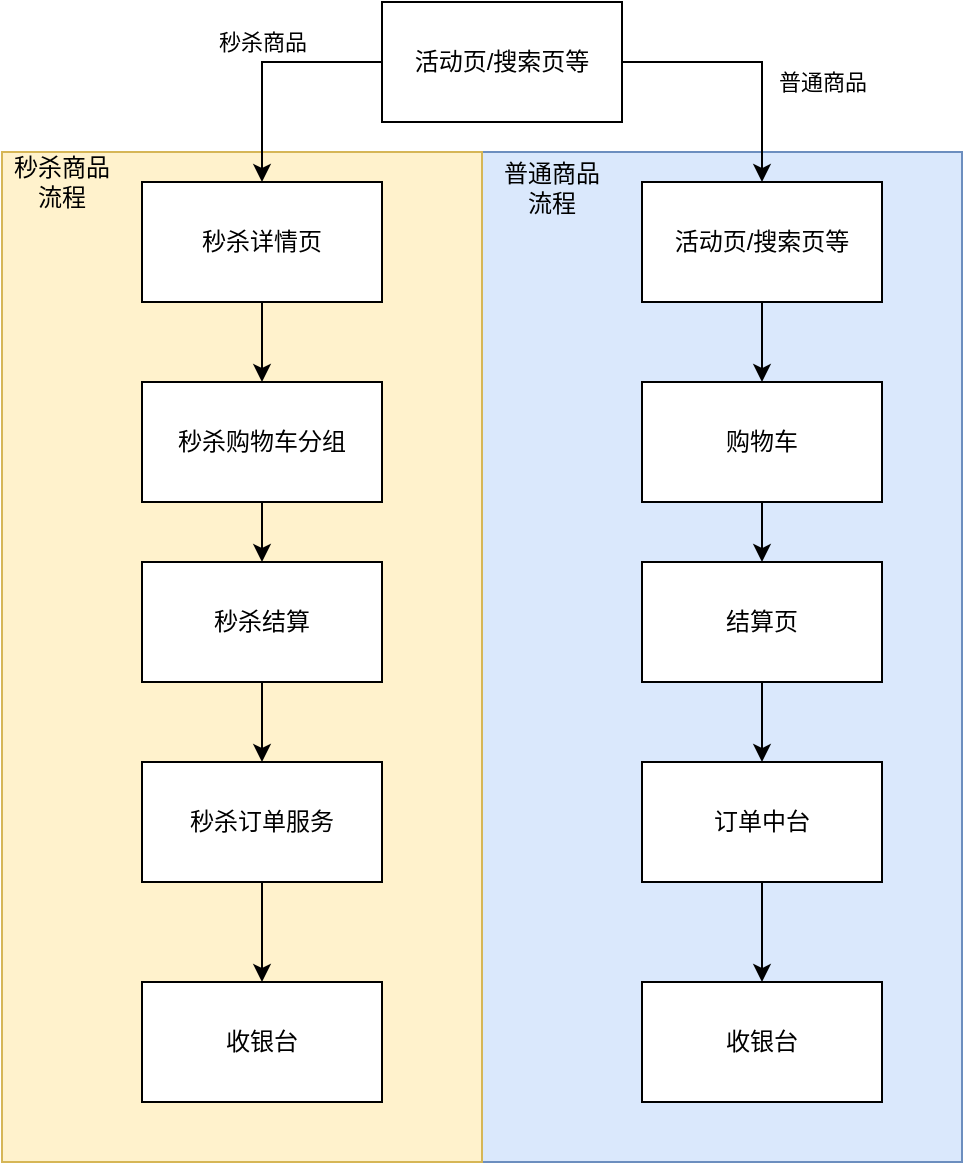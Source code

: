 <mxfile version="24.5.3" type="device">
  <diagram name="第 1 页" id="EImq2FnYkqNTXNDGZi3I">
    <mxGraphModel dx="1384" dy="843" grid="1" gridSize="10" guides="1" tooltips="1" connect="1" arrows="1" fold="1" page="1" pageScale="1" pageWidth="827" pageHeight="1169" math="0" shadow="0">
      <root>
        <mxCell id="0" />
        <mxCell id="1" parent="0" />
        <mxCell id="8r7M1XJQ7sehqmHyqpZ4-33" value="" style="rounded=0;whiteSpace=wrap;html=1;fillColor=#dae8fc;strokeColor=#6c8ebf;" vertex="1" parent="1">
          <mxGeometry x="430" y="355" width="240" height="505" as="geometry" />
        </mxCell>
        <mxCell id="8r7M1XJQ7sehqmHyqpZ4-32" value="" style="rounded=0;whiteSpace=wrap;html=1;fillColor=#fff2cc;strokeColor=#d6b656;" vertex="1" parent="1">
          <mxGeometry x="190" y="355" width="240" height="505" as="geometry" />
        </mxCell>
        <mxCell id="8r7M1XJQ7sehqmHyqpZ4-5" value="" style="edgeStyle=orthogonalEdgeStyle;rounded=0;orthogonalLoop=1;jettySize=auto;html=1;" edge="1" parent="1" source="8r7M1XJQ7sehqmHyqpZ4-1" target="8r7M1XJQ7sehqmHyqpZ4-4">
          <mxGeometry relative="1" as="geometry" />
        </mxCell>
        <mxCell id="8r7M1XJQ7sehqmHyqpZ4-9" value="普通商品" style="edgeLabel;html=1;align=center;verticalAlign=middle;resizable=0;points=[];" vertex="1" connectable="0" parent="8r7M1XJQ7sehqmHyqpZ4-5">
          <mxGeometry x="0.347" y="4" relative="1" as="geometry">
            <mxPoint x="26" y="-8" as="offset" />
          </mxGeometry>
        </mxCell>
        <mxCell id="8r7M1XJQ7sehqmHyqpZ4-7" value="" style="edgeStyle=orthogonalEdgeStyle;rounded=0;orthogonalLoop=1;jettySize=auto;html=1;" edge="1" parent="1" source="8r7M1XJQ7sehqmHyqpZ4-1" target="8r7M1XJQ7sehqmHyqpZ4-6">
          <mxGeometry relative="1" as="geometry">
            <Array as="points">
              <mxPoint x="320" y="310" />
            </Array>
          </mxGeometry>
        </mxCell>
        <mxCell id="8r7M1XJQ7sehqmHyqpZ4-8" value="秒杀商品" style="edgeLabel;html=1;align=center;verticalAlign=middle;resizable=0;points=[];" vertex="1" connectable="0" parent="8r7M1XJQ7sehqmHyqpZ4-7">
          <mxGeometry x="0.38" y="-3" relative="1" as="geometry">
            <mxPoint x="3" y="-33" as="offset" />
          </mxGeometry>
        </mxCell>
        <mxCell id="8r7M1XJQ7sehqmHyqpZ4-1" value="活动页/搜索页等" style="rounded=0;whiteSpace=wrap;html=1;" vertex="1" parent="1">
          <mxGeometry x="380" y="280" width="120" height="60" as="geometry" />
        </mxCell>
        <mxCell id="8r7M1XJQ7sehqmHyqpZ4-30" style="edgeStyle=orthogonalEdgeStyle;rounded=0;orthogonalLoop=1;jettySize=auto;html=1;" edge="1" parent="1" source="8r7M1XJQ7sehqmHyqpZ4-4" target="8r7M1XJQ7sehqmHyqpZ4-24">
          <mxGeometry relative="1" as="geometry" />
        </mxCell>
        <mxCell id="8r7M1XJQ7sehqmHyqpZ4-4" value="活动页/搜索页等" style="rounded=0;whiteSpace=wrap;html=1;" vertex="1" parent="1">
          <mxGeometry x="510" y="370" width="120" height="60" as="geometry" />
        </mxCell>
        <mxCell id="8r7M1XJQ7sehqmHyqpZ4-15" value="" style="edgeStyle=orthogonalEdgeStyle;rounded=0;orthogonalLoop=1;jettySize=auto;html=1;" edge="1" parent="1" source="8r7M1XJQ7sehqmHyqpZ4-6" target="8r7M1XJQ7sehqmHyqpZ4-14">
          <mxGeometry relative="1" as="geometry" />
        </mxCell>
        <mxCell id="8r7M1XJQ7sehqmHyqpZ4-6" value="秒杀详情页" style="whiteSpace=wrap;html=1;rounded=0;" vertex="1" parent="1">
          <mxGeometry x="260" y="370" width="120" height="60" as="geometry" />
        </mxCell>
        <mxCell id="8r7M1XJQ7sehqmHyqpZ4-17" value="" style="edgeStyle=orthogonalEdgeStyle;rounded=0;orthogonalLoop=1;jettySize=auto;html=1;" edge="1" parent="1" source="8r7M1XJQ7sehqmHyqpZ4-14" target="8r7M1XJQ7sehqmHyqpZ4-16">
          <mxGeometry relative="1" as="geometry" />
        </mxCell>
        <mxCell id="8r7M1XJQ7sehqmHyqpZ4-14" value="秒杀购物车分组" style="whiteSpace=wrap;html=1;rounded=0;" vertex="1" parent="1">
          <mxGeometry x="260" y="470" width="120" height="60" as="geometry" />
        </mxCell>
        <mxCell id="8r7M1XJQ7sehqmHyqpZ4-19" value="" style="edgeStyle=orthogonalEdgeStyle;rounded=0;orthogonalLoop=1;jettySize=auto;html=1;" edge="1" parent="1" source="8r7M1XJQ7sehqmHyqpZ4-16" target="8r7M1XJQ7sehqmHyqpZ4-18">
          <mxGeometry relative="1" as="geometry" />
        </mxCell>
        <mxCell id="8r7M1XJQ7sehqmHyqpZ4-16" value="秒杀结算" style="whiteSpace=wrap;html=1;rounded=0;" vertex="1" parent="1">
          <mxGeometry x="260" y="560" width="120" height="60" as="geometry" />
        </mxCell>
        <mxCell id="8r7M1XJQ7sehqmHyqpZ4-22" value="" style="edgeStyle=orthogonalEdgeStyle;rounded=0;orthogonalLoop=1;jettySize=auto;html=1;" edge="1" parent="1" source="8r7M1XJQ7sehqmHyqpZ4-18" target="8r7M1XJQ7sehqmHyqpZ4-21">
          <mxGeometry relative="1" as="geometry" />
        </mxCell>
        <mxCell id="8r7M1XJQ7sehqmHyqpZ4-18" value="秒杀订单服务" style="whiteSpace=wrap;html=1;rounded=0;" vertex="1" parent="1">
          <mxGeometry x="260" y="660" width="120" height="60" as="geometry" />
        </mxCell>
        <mxCell id="8r7M1XJQ7sehqmHyqpZ4-21" value="收银台" style="whiteSpace=wrap;html=1;rounded=0;" vertex="1" parent="1">
          <mxGeometry x="260" y="770" width="120" height="60" as="geometry" />
        </mxCell>
        <mxCell id="8r7M1XJQ7sehqmHyqpZ4-23" value="" style="edgeStyle=orthogonalEdgeStyle;rounded=0;orthogonalLoop=1;jettySize=auto;html=1;" edge="1" parent="1" source="8r7M1XJQ7sehqmHyqpZ4-24" target="8r7M1XJQ7sehqmHyqpZ4-26">
          <mxGeometry relative="1" as="geometry" />
        </mxCell>
        <mxCell id="8r7M1XJQ7sehqmHyqpZ4-24" value="购物车" style="whiteSpace=wrap;html=1;rounded=0;" vertex="1" parent="1">
          <mxGeometry x="510" y="470" width="120" height="60" as="geometry" />
        </mxCell>
        <mxCell id="8r7M1XJQ7sehqmHyqpZ4-25" value="" style="edgeStyle=orthogonalEdgeStyle;rounded=0;orthogonalLoop=1;jettySize=auto;html=1;" edge="1" parent="1" source="8r7M1XJQ7sehqmHyqpZ4-26" target="8r7M1XJQ7sehqmHyqpZ4-28">
          <mxGeometry relative="1" as="geometry" />
        </mxCell>
        <mxCell id="8r7M1XJQ7sehqmHyqpZ4-26" value="结算页" style="whiteSpace=wrap;html=1;rounded=0;" vertex="1" parent="1">
          <mxGeometry x="510" y="560" width="120" height="60" as="geometry" />
        </mxCell>
        <mxCell id="8r7M1XJQ7sehqmHyqpZ4-27" value="" style="edgeStyle=orthogonalEdgeStyle;rounded=0;orthogonalLoop=1;jettySize=auto;html=1;" edge="1" parent="1" source="8r7M1XJQ7sehqmHyqpZ4-28" target="8r7M1XJQ7sehqmHyqpZ4-29">
          <mxGeometry relative="1" as="geometry" />
        </mxCell>
        <mxCell id="8r7M1XJQ7sehqmHyqpZ4-28" value="订单中台" style="whiteSpace=wrap;html=1;rounded=0;" vertex="1" parent="1">
          <mxGeometry x="510" y="660" width="120" height="60" as="geometry" />
        </mxCell>
        <mxCell id="8r7M1XJQ7sehqmHyqpZ4-29" value="收银台" style="whiteSpace=wrap;html=1;rounded=0;" vertex="1" parent="1">
          <mxGeometry x="510" y="770" width="120" height="60" as="geometry" />
        </mxCell>
        <mxCell id="8r7M1XJQ7sehqmHyqpZ4-31" value="秒杀商品流程" style="text;html=1;align=center;verticalAlign=middle;whiteSpace=wrap;rounded=0;" vertex="1" parent="1">
          <mxGeometry x="190" y="355" width="60" height="30" as="geometry" />
        </mxCell>
        <mxCell id="8r7M1XJQ7sehqmHyqpZ4-34" value="普通商品流程" style="text;html=1;align=center;verticalAlign=middle;whiteSpace=wrap;rounded=0;" vertex="1" parent="1">
          <mxGeometry x="440" y="355" width="50" height="35" as="geometry" />
        </mxCell>
      </root>
    </mxGraphModel>
  </diagram>
</mxfile>
